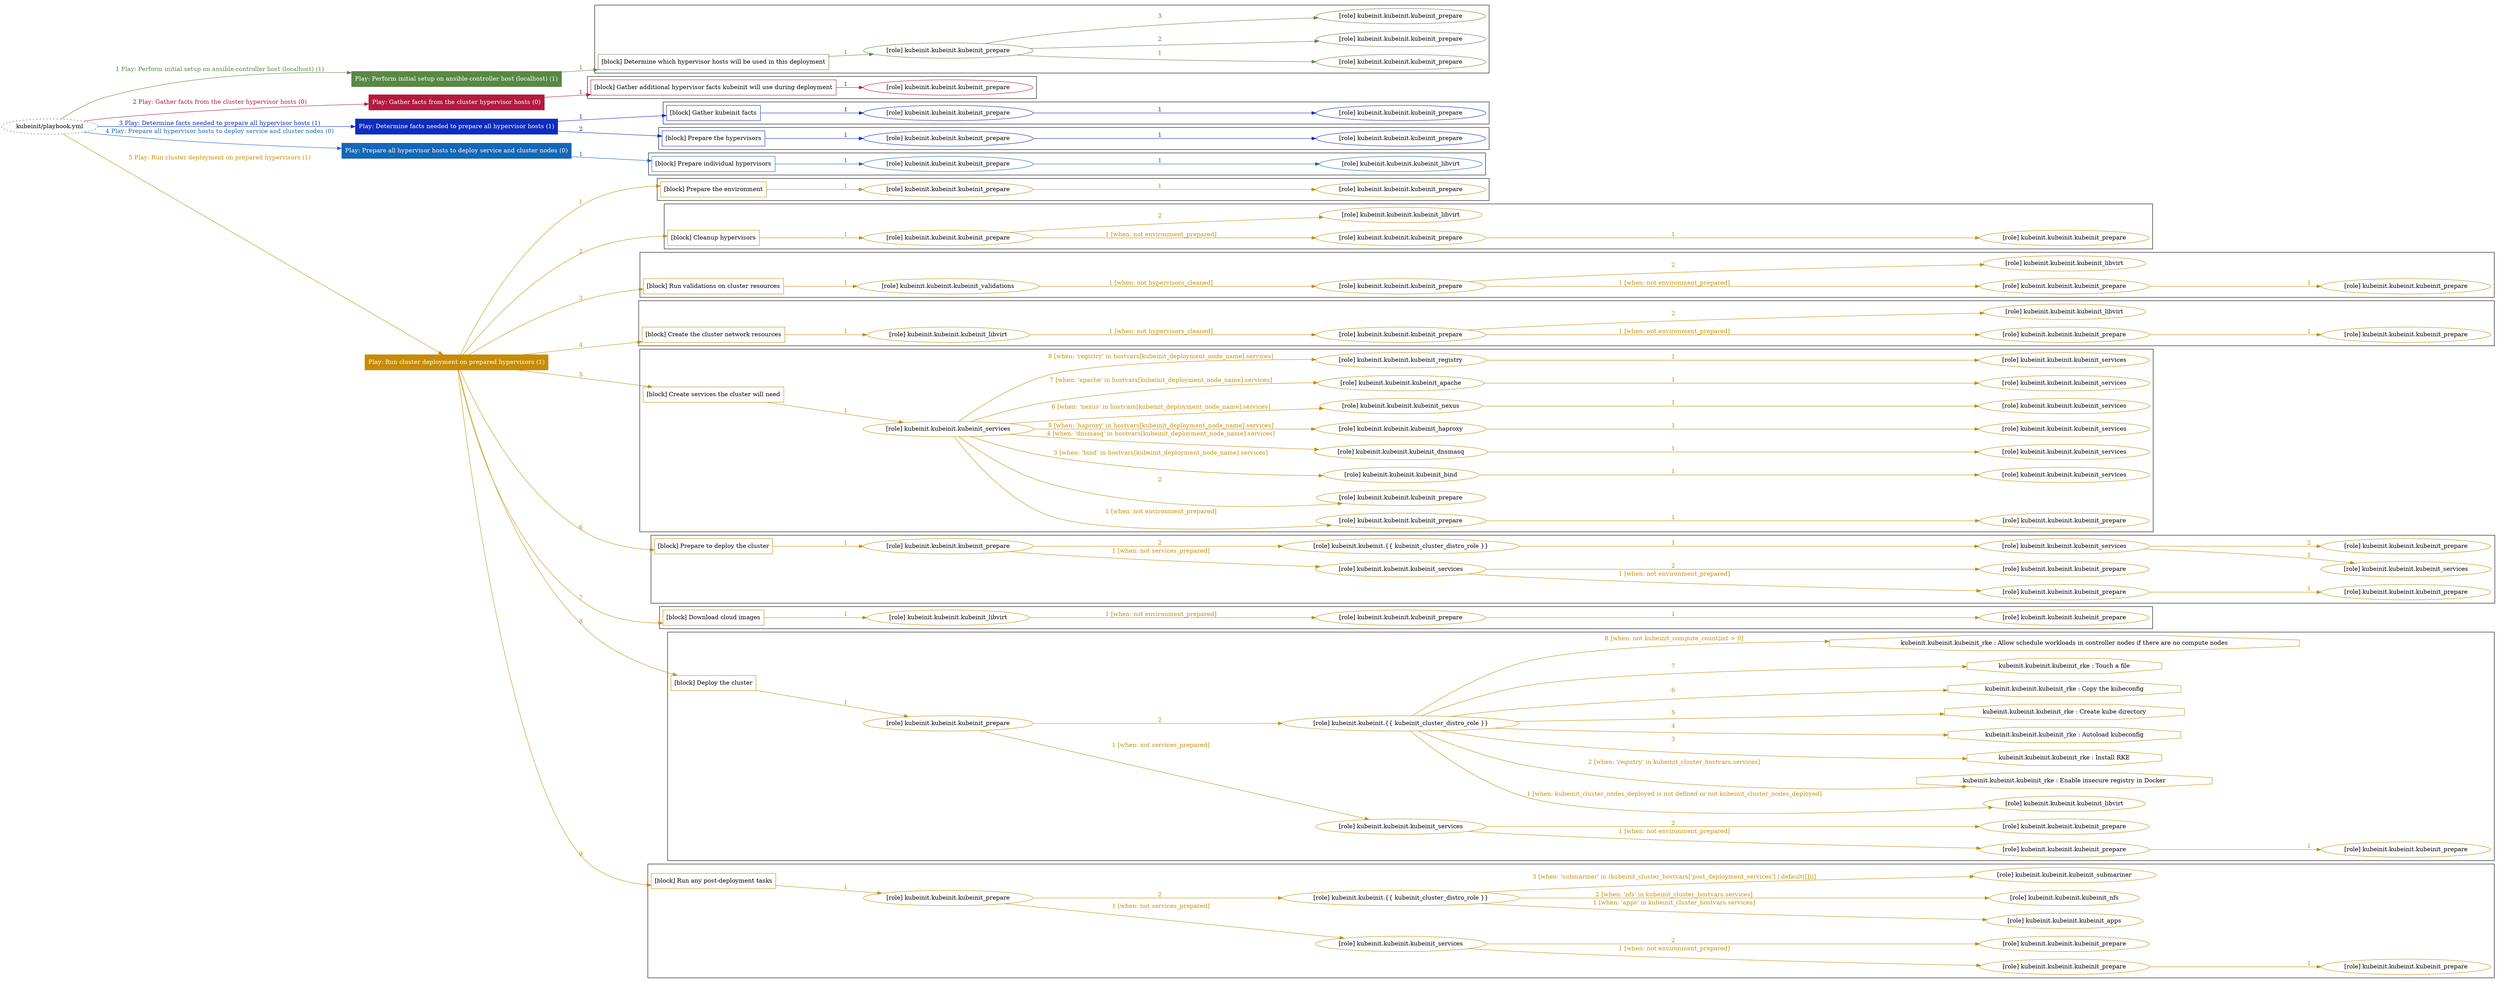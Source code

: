digraph {
	graph [concentrate=true ordering=in rankdir=LR ratio=fill]
	edge [esep=5 sep=10]
	"kubeinit/playbook.yml" [URL="/home/runner/work/kubeinit/kubeinit/kubeinit/playbook.yml" id=playbook_c1dfb315 style=dotted]
	"kubeinit/playbook.yml" -> play_6f2949d3 [label="1 Play: Perform initial setup on ansible-controller host (localhost) (1)" color="#598844" fontcolor="#598844" id=edge_playbook_c1dfb315_play_6f2949d3 labeltooltip="1 Play: Perform initial setup on ansible-controller host (localhost) (1)" tooltip="1 Play: Perform initial setup on ansible-controller host (localhost) (1)"]
	subgraph "Play: Perform initial setup on ansible-controller host (localhost) (1)" {
		play_6f2949d3 [label="Play: Perform initial setup on ansible-controller host (localhost) (1)" URL="/home/runner/work/kubeinit/kubeinit/kubeinit/playbook.yml" color="#598844" fontcolor="#ffffff" id=play_6f2949d3 shape=box style=filled tooltip=localhost]
		play_6f2949d3 -> block_9af9ef49 [label=1 color="#598844" fontcolor="#598844" id=edge_1_play_6f2949d3_block_9af9ef49 labeltooltip=1 tooltip=1]
		subgraph cluster_block_9af9ef49 {
			block_9af9ef49 [label="[block] Determine which hypervisor hosts will be used in this deployment" URL="/home/runner/work/kubeinit/kubeinit/kubeinit/playbook.yml" color="#598844" id=block_9af9ef49 labeltooltip="Determine which hypervisor hosts will be used in this deployment" shape=box tooltip="Determine which hypervisor hosts will be used in this deployment"]
			block_9af9ef49 -> role_0e5838ef [label="1 " color="#598844" fontcolor="#598844" id=edge_1_block_9af9ef49_role_0e5838ef labeltooltip="1 " tooltip="1 "]
			subgraph "kubeinit.kubeinit.kubeinit_prepare" {
				role_0e5838ef [label="[role] kubeinit.kubeinit.kubeinit_prepare" URL="/home/runner/work/kubeinit/kubeinit/kubeinit/playbook.yml" color="#598844" id=role_0e5838ef tooltip="kubeinit.kubeinit.kubeinit_prepare"]
				role_0e5838ef -> role_3325e25f [label="1 " color="#598844" fontcolor="#598844" id=edge_1_role_0e5838ef_role_3325e25f labeltooltip="1 " tooltip="1 "]
				subgraph "kubeinit.kubeinit.kubeinit_prepare" {
					role_3325e25f [label="[role] kubeinit.kubeinit.kubeinit_prepare" URL="/home/runner/.ansible/collections/ansible_collections/kubeinit/kubeinit/roles/kubeinit_prepare/tasks/build_hypervisors_group.yml" color="#598844" id=role_3325e25f tooltip="kubeinit.kubeinit.kubeinit_prepare"]
				}
				role_0e5838ef -> role_f13b5aa6 [label="2 " color="#598844" fontcolor="#598844" id=edge_2_role_0e5838ef_role_f13b5aa6 labeltooltip="2 " tooltip="2 "]
				subgraph "kubeinit.kubeinit.kubeinit_prepare" {
					role_f13b5aa6 [label="[role] kubeinit.kubeinit.kubeinit_prepare" URL="/home/runner/.ansible/collections/ansible_collections/kubeinit/kubeinit/roles/kubeinit_prepare/tasks/build_hypervisors_group.yml" color="#598844" id=role_f13b5aa6 tooltip="kubeinit.kubeinit.kubeinit_prepare"]
				}
				role_0e5838ef -> role_0d169328 [label="3 " color="#598844" fontcolor="#598844" id=edge_3_role_0e5838ef_role_0d169328 labeltooltip="3 " tooltip="3 "]
				subgraph "kubeinit.kubeinit.kubeinit_prepare" {
					role_0d169328 [label="[role] kubeinit.kubeinit.kubeinit_prepare" URL="/home/runner/.ansible/collections/ansible_collections/kubeinit/kubeinit/roles/kubeinit_prepare/tasks/build_hypervisors_group.yml" color="#598844" id=role_0d169328 tooltip="kubeinit.kubeinit.kubeinit_prepare"]
				}
			}
		}
	}
	"kubeinit/playbook.yml" -> play_5285c23a [label="2 Play: Gather facts from the cluster hypervisor hosts (0)" color="#b11b3d" fontcolor="#b11b3d" id=edge_playbook_c1dfb315_play_5285c23a labeltooltip="2 Play: Gather facts from the cluster hypervisor hosts (0)" tooltip="2 Play: Gather facts from the cluster hypervisor hosts (0)"]
	subgraph "Play: Gather facts from the cluster hypervisor hosts (0)" {
		play_5285c23a [label="Play: Gather facts from the cluster hypervisor hosts (0)" URL="/home/runner/work/kubeinit/kubeinit/kubeinit/playbook.yml" color="#b11b3d" fontcolor="#ffffff" id=play_5285c23a shape=box style=filled tooltip="Play: Gather facts from the cluster hypervisor hosts (0)"]
		play_5285c23a -> block_66b5729c [label=1 color="#b11b3d" fontcolor="#b11b3d" id=edge_1_play_5285c23a_block_66b5729c labeltooltip=1 tooltip=1]
		subgraph cluster_block_66b5729c {
			block_66b5729c [label="[block] Gather additional hypervisor facts kubeinit will use during deployment" URL="/home/runner/work/kubeinit/kubeinit/kubeinit/playbook.yml" color="#b11b3d" id=block_66b5729c labeltooltip="Gather additional hypervisor facts kubeinit will use during deployment" shape=box tooltip="Gather additional hypervisor facts kubeinit will use during deployment"]
			block_66b5729c -> role_ec91486d [label="1 " color="#b11b3d" fontcolor="#b11b3d" id=edge_1_block_66b5729c_role_ec91486d labeltooltip="1 " tooltip="1 "]
			subgraph "kubeinit.kubeinit.kubeinit_prepare" {
				role_ec91486d [label="[role] kubeinit.kubeinit.kubeinit_prepare" URL="/home/runner/work/kubeinit/kubeinit/kubeinit/playbook.yml" color="#b11b3d" id=role_ec91486d tooltip="kubeinit.kubeinit.kubeinit_prepare"]
			}
		}
	}
	"kubeinit/playbook.yml" -> play_0a4973ff [label="3 Play: Determine facts needed to prepare all hypervisor hosts (1)" color="#0e2cbe" fontcolor="#0e2cbe" id=edge_playbook_c1dfb315_play_0a4973ff labeltooltip="3 Play: Determine facts needed to prepare all hypervisor hosts (1)" tooltip="3 Play: Determine facts needed to prepare all hypervisor hosts (1)"]
	subgraph "Play: Determine facts needed to prepare all hypervisor hosts (1)" {
		play_0a4973ff [label="Play: Determine facts needed to prepare all hypervisor hosts (1)" URL="/home/runner/work/kubeinit/kubeinit/kubeinit/playbook.yml" color="#0e2cbe" fontcolor="#ffffff" id=play_0a4973ff shape=box style=filled tooltip=localhost]
		play_0a4973ff -> block_502c2dfc [label=1 color="#0e2cbe" fontcolor="#0e2cbe" id=edge_1_play_0a4973ff_block_502c2dfc labeltooltip=1 tooltip=1]
		subgraph cluster_block_502c2dfc {
			block_502c2dfc [label="[block] Gather kubeinit facts" URL="/home/runner/work/kubeinit/kubeinit/kubeinit/playbook.yml" color="#0e2cbe" id=block_502c2dfc labeltooltip="Gather kubeinit facts" shape=box tooltip="Gather kubeinit facts"]
			block_502c2dfc -> role_cc094b27 [label="1 " color="#0e2cbe" fontcolor="#0e2cbe" id=edge_1_block_502c2dfc_role_cc094b27 labeltooltip="1 " tooltip="1 "]
			subgraph "kubeinit.kubeinit.kubeinit_prepare" {
				role_cc094b27 [label="[role] kubeinit.kubeinit.kubeinit_prepare" URL="/home/runner/work/kubeinit/kubeinit/kubeinit/playbook.yml" color="#0e2cbe" id=role_cc094b27 tooltip="kubeinit.kubeinit.kubeinit_prepare"]
				role_cc094b27 -> role_0b28e6c0 [label="1 " color="#0e2cbe" fontcolor="#0e2cbe" id=edge_1_role_cc094b27_role_0b28e6c0 labeltooltip="1 " tooltip="1 "]
				subgraph "kubeinit.kubeinit.kubeinit_prepare" {
					role_0b28e6c0 [label="[role] kubeinit.kubeinit.kubeinit_prepare" URL="/home/runner/.ansible/collections/ansible_collections/kubeinit/kubeinit/roles/kubeinit_prepare/tasks/gather_kubeinit_facts.yml" color="#0e2cbe" id=role_0b28e6c0 tooltip="kubeinit.kubeinit.kubeinit_prepare"]
				}
			}
		}
		play_0a4973ff -> block_a674ab81 [label=2 color="#0e2cbe" fontcolor="#0e2cbe" id=edge_2_play_0a4973ff_block_a674ab81 labeltooltip=2 tooltip=2]
		subgraph cluster_block_a674ab81 {
			block_a674ab81 [label="[block] Prepare the hypervisors" URL="/home/runner/work/kubeinit/kubeinit/kubeinit/playbook.yml" color="#0e2cbe" id=block_a674ab81 labeltooltip="Prepare the hypervisors" shape=box tooltip="Prepare the hypervisors"]
			block_a674ab81 -> role_9037972c [label="1 " color="#0e2cbe" fontcolor="#0e2cbe" id=edge_1_block_a674ab81_role_9037972c labeltooltip="1 " tooltip="1 "]
			subgraph "kubeinit.kubeinit.kubeinit_prepare" {
				role_9037972c [label="[role] kubeinit.kubeinit.kubeinit_prepare" URL="/home/runner/work/kubeinit/kubeinit/kubeinit/playbook.yml" color="#0e2cbe" id=role_9037972c tooltip="kubeinit.kubeinit.kubeinit_prepare"]
				role_9037972c -> role_1cf2edf1 [label="1 " color="#0e2cbe" fontcolor="#0e2cbe" id=edge_1_role_9037972c_role_1cf2edf1 labeltooltip="1 " tooltip="1 "]
				subgraph "kubeinit.kubeinit.kubeinit_prepare" {
					role_1cf2edf1 [label="[role] kubeinit.kubeinit.kubeinit_prepare" URL="/home/runner/.ansible/collections/ansible_collections/kubeinit/kubeinit/roles/kubeinit_prepare/tasks/gather_kubeinit_facts.yml" color="#0e2cbe" id=role_1cf2edf1 tooltip="kubeinit.kubeinit.kubeinit_prepare"]
				}
			}
		}
	}
	"kubeinit/playbook.yml" -> play_2cd5e001 [label="4 Play: Prepare all hypervisor hosts to deploy service and cluster nodes (0)" color="#1567b7" fontcolor="#1567b7" id=edge_playbook_c1dfb315_play_2cd5e001 labeltooltip="4 Play: Prepare all hypervisor hosts to deploy service and cluster nodes (0)" tooltip="4 Play: Prepare all hypervisor hosts to deploy service and cluster nodes (0)"]
	subgraph "Play: Prepare all hypervisor hosts to deploy service and cluster nodes (0)" {
		play_2cd5e001 [label="Play: Prepare all hypervisor hosts to deploy service and cluster nodes (0)" URL="/home/runner/work/kubeinit/kubeinit/kubeinit/playbook.yml" color="#1567b7" fontcolor="#ffffff" id=play_2cd5e001 shape=box style=filled tooltip="Play: Prepare all hypervisor hosts to deploy service and cluster nodes (0)"]
		play_2cd5e001 -> block_9ec54e74 [label=1 color="#1567b7" fontcolor="#1567b7" id=edge_1_play_2cd5e001_block_9ec54e74 labeltooltip=1 tooltip=1]
		subgraph cluster_block_9ec54e74 {
			block_9ec54e74 [label="[block] Prepare individual hypervisors" URL="/home/runner/work/kubeinit/kubeinit/kubeinit/playbook.yml" color="#1567b7" id=block_9ec54e74 labeltooltip="Prepare individual hypervisors" shape=box tooltip="Prepare individual hypervisors"]
			block_9ec54e74 -> role_3995b1b3 [label="1 " color="#1567b7" fontcolor="#1567b7" id=edge_1_block_9ec54e74_role_3995b1b3 labeltooltip="1 " tooltip="1 "]
			subgraph "kubeinit.kubeinit.kubeinit_prepare" {
				role_3995b1b3 [label="[role] kubeinit.kubeinit.kubeinit_prepare" URL="/home/runner/work/kubeinit/kubeinit/kubeinit/playbook.yml" color="#1567b7" id=role_3995b1b3 tooltip="kubeinit.kubeinit.kubeinit_prepare"]
				role_3995b1b3 -> role_7c883ad7 [label="1 " color="#1567b7" fontcolor="#1567b7" id=edge_1_role_3995b1b3_role_7c883ad7 labeltooltip="1 " tooltip="1 "]
				subgraph "kubeinit.kubeinit.kubeinit_libvirt" {
					role_7c883ad7 [label="[role] kubeinit.kubeinit.kubeinit_libvirt" URL="/home/runner/.ansible/collections/ansible_collections/kubeinit/kubeinit/roles/kubeinit_prepare/tasks/prepare_hypervisor.yml" color="#1567b7" id=role_7c883ad7 tooltip="kubeinit.kubeinit.kubeinit_libvirt"]
				}
			}
		}
	}
	"kubeinit/playbook.yml" -> play_9e00412b [label="5 Play: Run cluster deployment on prepared hypervisors (1)" color="#c68c06" fontcolor="#c68c06" id=edge_playbook_c1dfb315_play_9e00412b labeltooltip="5 Play: Run cluster deployment on prepared hypervisors (1)" tooltip="5 Play: Run cluster deployment on prepared hypervisors (1)"]
	subgraph "Play: Run cluster deployment on prepared hypervisors (1)" {
		play_9e00412b [label="Play: Run cluster deployment on prepared hypervisors (1)" URL="/home/runner/work/kubeinit/kubeinit/kubeinit/playbook.yml" color="#c68c06" fontcolor="#ffffff" id=play_9e00412b shape=box style=filled tooltip=localhost]
		play_9e00412b -> block_09e1c9cf [label=1 color="#c68c06" fontcolor="#c68c06" id=edge_1_play_9e00412b_block_09e1c9cf labeltooltip=1 tooltip=1]
		subgraph cluster_block_09e1c9cf {
			block_09e1c9cf [label="[block] Prepare the environment" URL="/home/runner/work/kubeinit/kubeinit/kubeinit/playbook.yml" color="#c68c06" id=block_09e1c9cf labeltooltip="Prepare the environment" shape=box tooltip="Prepare the environment"]
			block_09e1c9cf -> role_982e829b [label="1 " color="#c68c06" fontcolor="#c68c06" id=edge_1_block_09e1c9cf_role_982e829b labeltooltip="1 " tooltip="1 "]
			subgraph "kubeinit.kubeinit.kubeinit_prepare" {
				role_982e829b [label="[role] kubeinit.kubeinit.kubeinit_prepare" URL="/home/runner/work/kubeinit/kubeinit/kubeinit/playbook.yml" color="#c68c06" id=role_982e829b tooltip="kubeinit.kubeinit.kubeinit_prepare"]
				role_982e829b -> role_a0344fb0 [label="1 " color="#c68c06" fontcolor="#c68c06" id=edge_1_role_982e829b_role_a0344fb0 labeltooltip="1 " tooltip="1 "]
				subgraph "kubeinit.kubeinit.kubeinit_prepare" {
					role_a0344fb0 [label="[role] kubeinit.kubeinit.kubeinit_prepare" URL="/home/runner/.ansible/collections/ansible_collections/kubeinit/kubeinit/roles/kubeinit_prepare/tasks/gather_kubeinit_facts.yml" color="#c68c06" id=role_a0344fb0 tooltip="kubeinit.kubeinit.kubeinit_prepare"]
				}
			}
		}
		play_9e00412b -> block_309d1c71 [label=2 color="#c68c06" fontcolor="#c68c06" id=edge_2_play_9e00412b_block_309d1c71 labeltooltip=2 tooltip=2]
		subgraph cluster_block_309d1c71 {
			block_309d1c71 [label="[block] Cleanup hypervisors" URL="/home/runner/work/kubeinit/kubeinit/kubeinit/playbook.yml" color="#c68c06" id=block_309d1c71 labeltooltip="Cleanup hypervisors" shape=box tooltip="Cleanup hypervisors"]
			block_309d1c71 -> role_a77b8d39 [label="1 " color="#c68c06" fontcolor="#c68c06" id=edge_1_block_309d1c71_role_a77b8d39 labeltooltip="1 " tooltip="1 "]
			subgraph "kubeinit.kubeinit.kubeinit_prepare" {
				role_a77b8d39 [label="[role] kubeinit.kubeinit.kubeinit_prepare" URL="/home/runner/work/kubeinit/kubeinit/kubeinit/playbook.yml" color="#c68c06" id=role_a77b8d39 tooltip="kubeinit.kubeinit.kubeinit_prepare"]
				role_a77b8d39 -> role_eb6872ef [label="1 [when: not environment_prepared]" color="#c68c06" fontcolor="#c68c06" id=edge_1_role_a77b8d39_role_eb6872ef labeltooltip="1 [when: not environment_prepared]" tooltip="1 [when: not environment_prepared]"]
				subgraph "kubeinit.kubeinit.kubeinit_prepare" {
					role_eb6872ef [label="[role] kubeinit.kubeinit.kubeinit_prepare" URL="/home/runner/.ansible/collections/ansible_collections/kubeinit/kubeinit/roles/kubeinit_prepare/tasks/cleanup_hypervisors.yml" color="#c68c06" id=role_eb6872ef tooltip="kubeinit.kubeinit.kubeinit_prepare"]
					role_eb6872ef -> role_d27e29e4 [label="1 " color="#c68c06" fontcolor="#c68c06" id=edge_1_role_eb6872ef_role_d27e29e4 labeltooltip="1 " tooltip="1 "]
					subgraph "kubeinit.kubeinit.kubeinit_prepare" {
						role_d27e29e4 [label="[role] kubeinit.kubeinit.kubeinit_prepare" URL="/home/runner/.ansible/collections/ansible_collections/kubeinit/kubeinit/roles/kubeinit_prepare/tasks/gather_kubeinit_facts.yml" color="#c68c06" id=role_d27e29e4 tooltip="kubeinit.kubeinit.kubeinit_prepare"]
					}
				}
				role_a77b8d39 -> role_eaa403d6 [label="2 " color="#c68c06" fontcolor="#c68c06" id=edge_2_role_a77b8d39_role_eaa403d6 labeltooltip="2 " tooltip="2 "]
				subgraph "kubeinit.kubeinit.kubeinit_libvirt" {
					role_eaa403d6 [label="[role] kubeinit.kubeinit.kubeinit_libvirt" URL="/home/runner/.ansible/collections/ansible_collections/kubeinit/kubeinit/roles/kubeinit_prepare/tasks/cleanup_hypervisors.yml" color="#c68c06" id=role_eaa403d6 tooltip="kubeinit.kubeinit.kubeinit_libvirt"]
				}
			}
		}
		play_9e00412b -> block_48ee84ce [label=3 color="#c68c06" fontcolor="#c68c06" id=edge_3_play_9e00412b_block_48ee84ce labeltooltip=3 tooltip=3]
		subgraph cluster_block_48ee84ce {
			block_48ee84ce [label="[block] Run validations on cluster resources" URL="/home/runner/work/kubeinit/kubeinit/kubeinit/playbook.yml" color="#c68c06" id=block_48ee84ce labeltooltip="Run validations on cluster resources" shape=box tooltip="Run validations on cluster resources"]
			block_48ee84ce -> role_0aba6800 [label="1 " color="#c68c06" fontcolor="#c68c06" id=edge_1_block_48ee84ce_role_0aba6800 labeltooltip="1 " tooltip="1 "]
			subgraph "kubeinit.kubeinit.kubeinit_validations" {
				role_0aba6800 [label="[role] kubeinit.kubeinit.kubeinit_validations" URL="/home/runner/work/kubeinit/kubeinit/kubeinit/playbook.yml" color="#c68c06" id=role_0aba6800 tooltip="kubeinit.kubeinit.kubeinit_validations"]
				role_0aba6800 -> role_17ea8c5c [label="1 [when: not hypervisors_cleaned]" color="#c68c06" fontcolor="#c68c06" id=edge_1_role_0aba6800_role_17ea8c5c labeltooltip="1 [when: not hypervisors_cleaned]" tooltip="1 [when: not hypervisors_cleaned]"]
				subgraph "kubeinit.kubeinit.kubeinit_prepare" {
					role_17ea8c5c [label="[role] kubeinit.kubeinit.kubeinit_prepare" URL="/home/runner/.ansible/collections/ansible_collections/kubeinit/kubeinit/roles/kubeinit_validations/tasks/main.yml" color="#c68c06" id=role_17ea8c5c tooltip="kubeinit.kubeinit.kubeinit_prepare"]
					role_17ea8c5c -> role_f174625f [label="1 [when: not environment_prepared]" color="#c68c06" fontcolor="#c68c06" id=edge_1_role_17ea8c5c_role_f174625f labeltooltip="1 [when: not environment_prepared]" tooltip="1 [when: not environment_prepared]"]
					subgraph "kubeinit.kubeinit.kubeinit_prepare" {
						role_f174625f [label="[role] kubeinit.kubeinit.kubeinit_prepare" URL="/home/runner/.ansible/collections/ansible_collections/kubeinit/kubeinit/roles/kubeinit_prepare/tasks/cleanup_hypervisors.yml" color="#c68c06" id=role_f174625f tooltip="kubeinit.kubeinit.kubeinit_prepare"]
						role_f174625f -> role_1e0a2658 [label="1 " color="#c68c06" fontcolor="#c68c06" id=edge_1_role_f174625f_role_1e0a2658 labeltooltip="1 " tooltip="1 "]
						subgraph "kubeinit.kubeinit.kubeinit_prepare" {
							role_1e0a2658 [label="[role] kubeinit.kubeinit.kubeinit_prepare" URL="/home/runner/.ansible/collections/ansible_collections/kubeinit/kubeinit/roles/kubeinit_prepare/tasks/gather_kubeinit_facts.yml" color="#c68c06" id=role_1e0a2658 tooltip="kubeinit.kubeinit.kubeinit_prepare"]
						}
					}
					role_17ea8c5c -> role_3096eaa4 [label="2 " color="#c68c06" fontcolor="#c68c06" id=edge_2_role_17ea8c5c_role_3096eaa4 labeltooltip="2 " tooltip="2 "]
					subgraph "kubeinit.kubeinit.kubeinit_libvirt" {
						role_3096eaa4 [label="[role] kubeinit.kubeinit.kubeinit_libvirt" URL="/home/runner/.ansible/collections/ansible_collections/kubeinit/kubeinit/roles/kubeinit_prepare/tasks/cleanup_hypervisors.yml" color="#c68c06" id=role_3096eaa4 tooltip="kubeinit.kubeinit.kubeinit_libvirt"]
					}
				}
			}
		}
		play_9e00412b -> block_34c85dbe [label=4 color="#c68c06" fontcolor="#c68c06" id=edge_4_play_9e00412b_block_34c85dbe labeltooltip=4 tooltip=4]
		subgraph cluster_block_34c85dbe {
			block_34c85dbe [label="[block] Create the cluster network resources" URL="/home/runner/work/kubeinit/kubeinit/kubeinit/playbook.yml" color="#c68c06" id=block_34c85dbe labeltooltip="Create the cluster network resources" shape=box tooltip="Create the cluster network resources"]
			block_34c85dbe -> role_ef7f4c74 [label="1 " color="#c68c06" fontcolor="#c68c06" id=edge_1_block_34c85dbe_role_ef7f4c74 labeltooltip="1 " tooltip="1 "]
			subgraph "kubeinit.kubeinit.kubeinit_libvirt" {
				role_ef7f4c74 [label="[role] kubeinit.kubeinit.kubeinit_libvirt" URL="/home/runner/work/kubeinit/kubeinit/kubeinit/playbook.yml" color="#c68c06" id=role_ef7f4c74 tooltip="kubeinit.kubeinit.kubeinit_libvirt"]
				role_ef7f4c74 -> role_f668a6b1 [label="1 [when: not hypervisors_cleaned]" color="#c68c06" fontcolor="#c68c06" id=edge_1_role_ef7f4c74_role_f668a6b1 labeltooltip="1 [when: not hypervisors_cleaned]" tooltip="1 [when: not hypervisors_cleaned]"]
				subgraph "kubeinit.kubeinit.kubeinit_prepare" {
					role_f668a6b1 [label="[role] kubeinit.kubeinit.kubeinit_prepare" URL="/home/runner/.ansible/collections/ansible_collections/kubeinit/kubeinit/roles/kubeinit_libvirt/tasks/create_network.yml" color="#c68c06" id=role_f668a6b1 tooltip="kubeinit.kubeinit.kubeinit_prepare"]
					role_f668a6b1 -> role_38a5ea52 [label="1 [when: not environment_prepared]" color="#c68c06" fontcolor="#c68c06" id=edge_1_role_f668a6b1_role_38a5ea52 labeltooltip="1 [when: not environment_prepared]" tooltip="1 [when: not environment_prepared]"]
					subgraph "kubeinit.kubeinit.kubeinit_prepare" {
						role_38a5ea52 [label="[role] kubeinit.kubeinit.kubeinit_prepare" URL="/home/runner/.ansible/collections/ansible_collections/kubeinit/kubeinit/roles/kubeinit_prepare/tasks/cleanup_hypervisors.yml" color="#c68c06" id=role_38a5ea52 tooltip="kubeinit.kubeinit.kubeinit_prepare"]
						role_38a5ea52 -> role_3500cdee [label="1 " color="#c68c06" fontcolor="#c68c06" id=edge_1_role_38a5ea52_role_3500cdee labeltooltip="1 " tooltip="1 "]
						subgraph "kubeinit.kubeinit.kubeinit_prepare" {
							role_3500cdee [label="[role] kubeinit.kubeinit.kubeinit_prepare" URL="/home/runner/.ansible/collections/ansible_collections/kubeinit/kubeinit/roles/kubeinit_prepare/tasks/gather_kubeinit_facts.yml" color="#c68c06" id=role_3500cdee tooltip="kubeinit.kubeinit.kubeinit_prepare"]
						}
					}
					role_f668a6b1 -> role_6d298cb7 [label="2 " color="#c68c06" fontcolor="#c68c06" id=edge_2_role_f668a6b1_role_6d298cb7 labeltooltip="2 " tooltip="2 "]
					subgraph "kubeinit.kubeinit.kubeinit_libvirt" {
						role_6d298cb7 [label="[role] kubeinit.kubeinit.kubeinit_libvirt" URL="/home/runner/.ansible/collections/ansible_collections/kubeinit/kubeinit/roles/kubeinit_prepare/tasks/cleanup_hypervisors.yml" color="#c68c06" id=role_6d298cb7 tooltip="kubeinit.kubeinit.kubeinit_libvirt"]
					}
				}
			}
		}
		play_9e00412b -> block_efcce9d9 [label=5 color="#c68c06" fontcolor="#c68c06" id=edge_5_play_9e00412b_block_efcce9d9 labeltooltip=5 tooltip=5]
		subgraph cluster_block_efcce9d9 {
			block_efcce9d9 [label="[block] Create services the cluster will need" URL="/home/runner/work/kubeinit/kubeinit/kubeinit/playbook.yml" color="#c68c06" id=block_efcce9d9 labeltooltip="Create services the cluster will need" shape=box tooltip="Create services the cluster will need"]
			block_efcce9d9 -> role_ecaf04f6 [label="1 " color="#c68c06" fontcolor="#c68c06" id=edge_1_block_efcce9d9_role_ecaf04f6 labeltooltip="1 " tooltip="1 "]
			subgraph "kubeinit.kubeinit.kubeinit_services" {
				role_ecaf04f6 [label="[role] kubeinit.kubeinit.kubeinit_services" URL="/home/runner/work/kubeinit/kubeinit/kubeinit/playbook.yml" color="#c68c06" id=role_ecaf04f6 tooltip="kubeinit.kubeinit.kubeinit_services"]
				role_ecaf04f6 -> role_a660db35 [label="1 [when: not environment_prepared]" color="#c68c06" fontcolor="#c68c06" id=edge_1_role_ecaf04f6_role_a660db35 labeltooltip="1 [when: not environment_prepared]" tooltip="1 [when: not environment_prepared]"]
				subgraph "kubeinit.kubeinit.kubeinit_prepare" {
					role_a660db35 [label="[role] kubeinit.kubeinit.kubeinit_prepare" URL="/home/runner/.ansible/collections/ansible_collections/kubeinit/kubeinit/roles/kubeinit_services/tasks/main.yml" color="#c68c06" id=role_a660db35 tooltip="kubeinit.kubeinit.kubeinit_prepare"]
					role_a660db35 -> role_5e681253 [label="1 " color="#c68c06" fontcolor="#c68c06" id=edge_1_role_a660db35_role_5e681253 labeltooltip="1 " tooltip="1 "]
					subgraph "kubeinit.kubeinit.kubeinit_prepare" {
						role_5e681253 [label="[role] kubeinit.kubeinit.kubeinit_prepare" URL="/home/runner/.ansible/collections/ansible_collections/kubeinit/kubeinit/roles/kubeinit_prepare/tasks/gather_kubeinit_facts.yml" color="#c68c06" id=role_5e681253 tooltip="kubeinit.kubeinit.kubeinit_prepare"]
					}
				}
				role_ecaf04f6 -> role_153ba050 [label="2 " color="#c68c06" fontcolor="#c68c06" id=edge_2_role_ecaf04f6_role_153ba050 labeltooltip="2 " tooltip="2 "]
				subgraph "kubeinit.kubeinit.kubeinit_prepare" {
					role_153ba050 [label="[role] kubeinit.kubeinit.kubeinit_prepare" URL="/home/runner/.ansible/collections/ansible_collections/kubeinit/kubeinit/roles/kubeinit_services/tasks/00_create_service_pod.yml" color="#c68c06" id=role_153ba050 tooltip="kubeinit.kubeinit.kubeinit_prepare"]
				}
				role_ecaf04f6 -> role_0ffaacb6 [label="3 [when: 'bind' in hostvars[kubeinit_deployment_node_name].services]" color="#c68c06" fontcolor="#c68c06" id=edge_3_role_ecaf04f6_role_0ffaacb6 labeltooltip="3 [when: 'bind' in hostvars[kubeinit_deployment_node_name].services]" tooltip="3 [when: 'bind' in hostvars[kubeinit_deployment_node_name].services]"]
				subgraph "kubeinit.kubeinit.kubeinit_bind" {
					role_0ffaacb6 [label="[role] kubeinit.kubeinit.kubeinit_bind" URL="/home/runner/.ansible/collections/ansible_collections/kubeinit/kubeinit/roles/kubeinit_services/tasks/start_services_containers.yml" color="#c68c06" id=role_0ffaacb6 tooltip="kubeinit.kubeinit.kubeinit_bind"]
					role_0ffaacb6 -> role_8e489b39 [label="1 " color="#c68c06" fontcolor="#c68c06" id=edge_1_role_0ffaacb6_role_8e489b39 labeltooltip="1 " tooltip="1 "]
					subgraph "kubeinit.kubeinit.kubeinit_services" {
						role_8e489b39 [label="[role] kubeinit.kubeinit.kubeinit_services" URL="/home/runner/.ansible/collections/ansible_collections/kubeinit/kubeinit/roles/kubeinit_bind/tasks/main.yml" color="#c68c06" id=role_8e489b39 tooltip="kubeinit.kubeinit.kubeinit_services"]
					}
				}
				role_ecaf04f6 -> role_e025c260 [label="4 [when: 'dnsmasq' in hostvars[kubeinit_deployment_node_name].services]" color="#c68c06" fontcolor="#c68c06" id=edge_4_role_ecaf04f6_role_e025c260 labeltooltip="4 [when: 'dnsmasq' in hostvars[kubeinit_deployment_node_name].services]" tooltip="4 [when: 'dnsmasq' in hostvars[kubeinit_deployment_node_name].services]"]
				subgraph "kubeinit.kubeinit.kubeinit_dnsmasq" {
					role_e025c260 [label="[role] kubeinit.kubeinit.kubeinit_dnsmasq" URL="/home/runner/.ansible/collections/ansible_collections/kubeinit/kubeinit/roles/kubeinit_services/tasks/start_services_containers.yml" color="#c68c06" id=role_e025c260 tooltip="kubeinit.kubeinit.kubeinit_dnsmasq"]
					role_e025c260 -> role_a36e8e53 [label="1 " color="#c68c06" fontcolor="#c68c06" id=edge_1_role_e025c260_role_a36e8e53 labeltooltip="1 " tooltip="1 "]
					subgraph "kubeinit.kubeinit.kubeinit_services" {
						role_a36e8e53 [label="[role] kubeinit.kubeinit.kubeinit_services" URL="/home/runner/.ansible/collections/ansible_collections/kubeinit/kubeinit/roles/kubeinit_dnsmasq/tasks/main.yml" color="#c68c06" id=role_a36e8e53 tooltip="kubeinit.kubeinit.kubeinit_services"]
					}
				}
				role_ecaf04f6 -> role_87d196c1 [label="5 [when: 'haproxy' in hostvars[kubeinit_deployment_node_name].services]" color="#c68c06" fontcolor="#c68c06" id=edge_5_role_ecaf04f6_role_87d196c1 labeltooltip="5 [when: 'haproxy' in hostvars[kubeinit_deployment_node_name].services]" tooltip="5 [when: 'haproxy' in hostvars[kubeinit_deployment_node_name].services]"]
				subgraph "kubeinit.kubeinit.kubeinit_haproxy" {
					role_87d196c1 [label="[role] kubeinit.kubeinit.kubeinit_haproxy" URL="/home/runner/.ansible/collections/ansible_collections/kubeinit/kubeinit/roles/kubeinit_services/tasks/start_services_containers.yml" color="#c68c06" id=role_87d196c1 tooltip="kubeinit.kubeinit.kubeinit_haproxy"]
					role_87d196c1 -> role_6a0c7a9f [label="1 " color="#c68c06" fontcolor="#c68c06" id=edge_1_role_87d196c1_role_6a0c7a9f labeltooltip="1 " tooltip="1 "]
					subgraph "kubeinit.kubeinit.kubeinit_services" {
						role_6a0c7a9f [label="[role] kubeinit.kubeinit.kubeinit_services" URL="/home/runner/.ansible/collections/ansible_collections/kubeinit/kubeinit/roles/kubeinit_haproxy/tasks/main.yml" color="#c68c06" id=role_6a0c7a9f tooltip="kubeinit.kubeinit.kubeinit_services"]
					}
				}
				role_ecaf04f6 -> role_ad082c82 [label="6 [when: 'nexus' in hostvars[kubeinit_deployment_node_name].services]" color="#c68c06" fontcolor="#c68c06" id=edge_6_role_ecaf04f6_role_ad082c82 labeltooltip="6 [when: 'nexus' in hostvars[kubeinit_deployment_node_name].services]" tooltip="6 [when: 'nexus' in hostvars[kubeinit_deployment_node_name].services]"]
				subgraph "kubeinit.kubeinit.kubeinit_nexus" {
					role_ad082c82 [label="[role] kubeinit.kubeinit.kubeinit_nexus" URL="/home/runner/.ansible/collections/ansible_collections/kubeinit/kubeinit/roles/kubeinit_services/tasks/start_services_containers.yml" color="#c68c06" id=role_ad082c82 tooltip="kubeinit.kubeinit.kubeinit_nexus"]
					role_ad082c82 -> role_be5763e6 [label="1 " color="#c68c06" fontcolor="#c68c06" id=edge_1_role_ad082c82_role_be5763e6 labeltooltip="1 " tooltip="1 "]
					subgraph "kubeinit.kubeinit.kubeinit_services" {
						role_be5763e6 [label="[role] kubeinit.kubeinit.kubeinit_services" URL="/home/runner/.ansible/collections/ansible_collections/kubeinit/kubeinit/roles/kubeinit_nexus/tasks/main.yml" color="#c68c06" id=role_be5763e6 tooltip="kubeinit.kubeinit.kubeinit_services"]
					}
				}
				role_ecaf04f6 -> role_5286c983 [label="7 [when: 'apache' in hostvars[kubeinit_deployment_node_name].services]" color="#c68c06" fontcolor="#c68c06" id=edge_7_role_ecaf04f6_role_5286c983 labeltooltip="7 [when: 'apache' in hostvars[kubeinit_deployment_node_name].services]" tooltip="7 [when: 'apache' in hostvars[kubeinit_deployment_node_name].services]"]
				subgraph "kubeinit.kubeinit.kubeinit_apache" {
					role_5286c983 [label="[role] kubeinit.kubeinit.kubeinit_apache" URL="/home/runner/.ansible/collections/ansible_collections/kubeinit/kubeinit/roles/kubeinit_services/tasks/start_services_containers.yml" color="#c68c06" id=role_5286c983 tooltip="kubeinit.kubeinit.kubeinit_apache"]
					role_5286c983 -> role_2a506bce [label="1 " color="#c68c06" fontcolor="#c68c06" id=edge_1_role_5286c983_role_2a506bce labeltooltip="1 " tooltip="1 "]
					subgraph "kubeinit.kubeinit.kubeinit_services" {
						role_2a506bce [label="[role] kubeinit.kubeinit.kubeinit_services" URL="/home/runner/.ansible/collections/ansible_collections/kubeinit/kubeinit/roles/kubeinit_apache/tasks/main.yml" color="#c68c06" id=role_2a506bce tooltip="kubeinit.kubeinit.kubeinit_services"]
					}
				}
				role_ecaf04f6 -> role_a1f6a5f7 [label="8 [when: 'registry' in hostvars[kubeinit_deployment_node_name].services]" color="#c68c06" fontcolor="#c68c06" id=edge_8_role_ecaf04f6_role_a1f6a5f7 labeltooltip="8 [when: 'registry' in hostvars[kubeinit_deployment_node_name].services]" tooltip="8 [when: 'registry' in hostvars[kubeinit_deployment_node_name].services]"]
				subgraph "kubeinit.kubeinit.kubeinit_registry" {
					role_a1f6a5f7 [label="[role] kubeinit.kubeinit.kubeinit_registry" URL="/home/runner/.ansible/collections/ansible_collections/kubeinit/kubeinit/roles/kubeinit_services/tasks/start_services_containers.yml" color="#c68c06" id=role_a1f6a5f7 tooltip="kubeinit.kubeinit.kubeinit_registry"]
					role_a1f6a5f7 -> role_c2f78d07 [label="1 " color="#c68c06" fontcolor="#c68c06" id=edge_1_role_a1f6a5f7_role_c2f78d07 labeltooltip="1 " tooltip="1 "]
					subgraph "kubeinit.kubeinit.kubeinit_services" {
						role_c2f78d07 [label="[role] kubeinit.kubeinit.kubeinit_services" URL="/home/runner/.ansible/collections/ansible_collections/kubeinit/kubeinit/roles/kubeinit_registry/tasks/main.yml" color="#c68c06" id=role_c2f78d07 tooltip="kubeinit.kubeinit.kubeinit_services"]
					}
				}
			}
		}
		play_9e00412b -> block_e176c45a [label=6 color="#c68c06" fontcolor="#c68c06" id=edge_6_play_9e00412b_block_e176c45a labeltooltip=6 tooltip=6]
		subgraph cluster_block_e176c45a {
			block_e176c45a [label="[block] Prepare to deploy the cluster" URL="/home/runner/work/kubeinit/kubeinit/kubeinit/playbook.yml" color="#c68c06" id=block_e176c45a labeltooltip="Prepare to deploy the cluster" shape=box tooltip="Prepare to deploy the cluster"]
			block_e176c45a -> role_f51d4eee [label="1 " color="#c68c06" fontcolor="#c68c06" id=edge_1_block_e176c45a_role_f51d4eee labeltooltip="1 " tooltip="1 "]
			subgraph "kubeinit.kubeinit.kubeinit_prepare" {
				role_f51d4eee [label="[role] kubeinit.kubeinit.kubeinit_prepare" URL="/home/runner/work/kubeinit/kubeinit/kubeinit/playbook.yml" color="#c68c06" id=role_f51d4eee tooltip="kubeinit.kubeinit.kubeinit_prepare"]
				role_f51d4eee -> role_1b939e38 [label="1 [when: not services_prepared]" color="#c68c06" fontcolor="#c68c06" id=edge_1_role_f51d4eee_role_1b939e38 labeltooltip="1 [when: not services_prepared]" tooltip="1 [when: not services_prepared]"]
				subgraph "kubeinit.kubeinit.kubeinit_services" {
					role_1b939e38 [label="[role] kubeinit.kubeinit.kubeinit_services" URL="/home/runner/.ansible/collections/ansible_collections/kubeinit/kubeinit/roles/kubeinit_prepare/tasks/prepare_cluster.yml" color="#c68c06" id=role_1b939e38 tooltip="kubeinit.kubeinit.kubeinit_services"]
					role_1b939e38 -> role_d052dff9 [label="1 [when: not environment_prepared]" color="#c68c06" fontcolor="#c68c06" id=edge_1_role_1b939e38_role_d052dff9 labeltooltip="1 [when: not environment_prepared]" tooltip="1 [when: not environment_prepared]"]
					subgraph "kubeinit.kubeinit.kubeinit_prepare" {
						role_d052dff9 [label="[role] kubeinit.kubeinit.kubeinit_prepare" URL="/home/runner/.ansible/collections/ansible_collections/kubeinit/kubeinit/roles/kubeinit_services/tasks/prepare_services.yml" color="#c68c06" id=role_d052dff9 tooltip="kubeinit.kubeinit.kubeinit_prepare"]
						role_d052dff9 -> role_0f303e6d [label="1 " color="#c68c06" fontcolor="#c68c06" id=edge_1_role_d052dff9_role_0f303e6d labeltooltip="1 " tooltip="1 "]
						subgraph "kubeinit.kubeinit.kubeinit_prepare" {
							role_0f303e6d [label="[role] kubeinit.kubeinit.kubeinit_prepare" URL="/home/runner/.ansible/collections/ansible_collections/kubeinit/kubeinit/roles/kubeinit_prepare/tasks/gather_kubeinit_facts.yml" color="#c68c06" id=role_0f303e6d tooltip="kubeinit.kubeinit.kubeinit_prepare"]
						}
					}
					role_1b939e38 -> role_d8b66d76 [label="2 " color="#c68c06" fontcolor="#c68c06" id=edge_2_role_1b939e38_role_d8b66d76 labeltooltip="2 " tooltip="2 "]
					subgraph "kubeinit.kubeinit.kubeinit_prepare" {
						role_d8b66d76 [label="[role] kubeinit.kubeinit.kubeinit_prepare" URL="/home/runner/.ansible/collections/ansible_collections/kubeinit/kubeinit/roles/kubeinit_services/tasks/prepare_services.yml" color="#c68c06" id=role_d8b66d76 tooltip="kubeinit.kubeinit.kubeinit_prepare"]
					}
				}
				role_f51d4eee -> role_c75df50e [label="2 " color="#c68c06" fontcolor="#c68c06" id=edge_2_role_f51d4eee_role_c75df50e labeltooltip="2 " tooltip="2 "]
				subgraph "kubeinit.kubeinit.{{ kubeinit_cluster_distro_role }}" {
					role_c75df50e [label="[role] kubeinit.kubeinit.{{ kubeinit_cluster_distro_role }}" URL="/home/runner/.ansible/collections/ansible_collections/kubeinit/kubeinit/roles/kubeinit_prepare/tasks/prepare_cluster.yml" color="#c68c06" id=role_c75df50e tooltip="kubeinit.kubeinit.{{ kubeinit_cluster_distro_role }}"]
					role_c75df50e -> role_0b99c52f [label="1 " color="#c68c06" fontcolor="#c68c06" id=edge_1_role_c75df50e_role_0b99c52f labeltooltip="1 " tooltip="1 "]
					subgraph "kubeinit.kubeinit.kubeinit_services" {
						role_0b99c52f [label="[role] kubeinit.kubeinit.kubeinit_services" URL="/home/runner/.ansible/collections/ansible_collections/kubeinit/kubeinit/roles/kubeinit_rke/tasks/prepare_cluster.yml" color="#c68c06" id=role_0b99c52f tooltip="kubeinit.kubeinit.kubeinit_services"]
						role_0b99c52f -> role_92b5cde2 [label="1 " color="#c68c06" fontcolor="#c68c06" id=edge_1_role_0b99c52f_role_92b5cde2 labeltooltip="1 " tooltip="1 "]
						subgraph "kubeinit.kubeinit.kubeinit_services" {
							role_92b5cde2 [label="[role] kubeinit.kubeinit.kubeinit_services" URL="/home/runner/.ansible/collections/ansible_collections/kubeinit/kubeinit/roles/kubeinit_services/tasks/create_provision_container.yml" color="#c68c06" id=role_92b5cde2 tooltip="kubeinit.kubeinit.kubeinit_services"]
						}
						role_0b99c52f -> role_f5a366ba [label="2 " color="#c68c06" fontcolor="#c68c06" id=edge_2_role_0b99c52f_role_f5a366ba labeltooltip="2 " tooltip="2 "]
						subgraph "kubeinit.kubeinit.kubeinit_prepare" {
							role_f5a366ba [label="[role] kubeinit.kubeinit.kubeinit_prepare" URL="/home/runner/.ansible/collections/ansible_collections/kubeinit/kubeinit/roles/kubeinit_services/tasks/create_provision_container.yml" color="#c68c06" id=role_f5a366ba tooltip="kubeinit.kubeinit.kubeinit_prepare"]
						}
					}
				}
			}
		}
		play_9e00412b -> block_16c3c913 [label=7 color="#c68c06" fontcolor="#c68c06" id=edge_7_play_9e00412b_block_16c3c913 labeltooltip=7 tooltip=7]
		subgraph cluster_block_16c3c913 {
			block_16c3c913 [label="[block] Download cloud images" URL="/home/runner/work/kubeinit/kubeinit/kubeinit/playbook.yml" color="#c68c06" id=block_16c3c913 labeltooltip="Download cloud images" shape=box tooltip="Download cloud images"]
			block_16c3c913 -> role_04f11452 [label="1 " color="#c68c06" fontcolor="#c68c06" id=edge_1_block_16c3c913_role_04f11452 labeltooltip="1 " tooltip="1 "]
			subgraph "kubeinit.kubeinit.kubeinit_libvirt" {
				role_04f11452 [label="[role] kubeinit.kubeinit.kubeinit_libvirt" URL="/home/runner/work/kubeinit/kubeinit/kubeinit/playbook.yml" color="#c68c06" id=role_04f11452 tooltip="kubeinit.kubeinit.kubeinit_libvirt"]
				role_04f11452 -> role_e9898ed8 [label="1 [when: not environment_prepared]" color="#c68c06" fontcolor="#c68c06" id=edge_1_role_04f11452_role_e9898ed8 labeltooltip="1 [when: not environment_prepared]" tooltip="1 [when: not environment_prepared]"]
				subgraph "kubeinit.kubeinit.kubeinit_prepare" {
					role_e9898ed8 [label="[role] kubeinit.kubeinit.kubeinit_prepare" URL="/home/runner/.ansible/collections/ansible_collections/kubeinit/kubeinit/roles/kubeinit_libvirt/tasks/download_cloud_images.yml" color="#c68c06" id=role_e9898ed8 tooltip="kubeinit.kubeinit.kubeinit_prepare"]
					role_e9898ed8 -> role_a184f890 [label="1 " color="#c68c06" fontcolor="#c68c06" id=edge_1_role_e9898ed8_role_a184f890 labeltooltip="1 " tooltip="1 "]
					subgraph "kubeinit.kubeinit.kubeinit_prepare" {
						role_a184f890 [label="[role] kubeinit.kubeinit.kubeinit_prepare" URL="/home/runner/.ansible/collections/ansible_collections/kubeinit/kubeinit/roles/kubeinit_prepare/tasks/gather_kubeinit_facts.yml" color="#c68c06" id=role_a184f890 tooltip="kubeinit.kubeinit.kubeinit_prepare"]
					}
				}
			}
		}
		play_9e00412b -> block_12bf99ad [label=8 color="#c68c06" fontcolor="#c68c06" id=edge_8_play_9e00412b_block_12bf99ad labeltooltip=8 tooltip=8]
		subgraph cluster_block_12bf99ad {
			block_12bf99ad [label="[block] Deploy the cluster" URL="/home/runner/work/kubeinit/kubeinit/kubeinit/playbook.yml" color="#c68c06" id=block_12bf99ad labeltooltip="Deploy the cluster" shape=box tooltip="Deploy the cluster"]
			block_12bf99ad -> role_4016eb37 [label="1 " color="#c68c06" fontcolor="#c68c06" id=edge_1_block_12bf99ad_role_4016eb37 labeltooltip="1 " tooltip="1 "]
			subgraph "kubeinit.kubeinit.kubeinit_prepare" {
				role_4016eb37 [label="[role] kubeinit.kubeinit.kubeinit_prepare" URL="/home/runner/work/kubeinit/kubeinit/kubeinit/playbook.yml" color="#c68c06" id=role_4016eb37 tooltip="kubeinit.kubeinit.kubeinit_prepare"]
				role_4016eb37 -> role_e517f3fa [label="1 [when: not services_prepared]" color="#c68c06" fontcolor="#c68c06" id=edge_1_role_4016eb37_role_e517f3fa labeltooltip="1 [when: not services_prepared]" tooltip="1 [when: not services_prepared]"]
				subgraph "kubeinit.kubeinit.kubeinit_services" {
					role_e517f3fa [label="[role] kubeinit.kubeinit.kubeinit_services" URL="/home/runner/.ansible/collections/ansible_collections/kubeinit/kubeinit/roles/kubeinit_prepare/tasks/deploy_cluster.yml" color="#c68c06" id=role_e517f3fa tooltip="kubeinit.kubeinit.kubeinit_services"]
					role_e517f3fa -> role_2d6debc8 [label="1 [when: not environment_prepared]" color="#c68c06" fontcolor="#c68c06" id=edge_1_role_e517f3fa_role_2d6debc8 labeltooltip="1 [when: not environment_prepared]" tooltip="1 [when: not environment_prepared]"]
					subgraph "kubeinit.kubeinit.kubeinit_prepare" {
						role_2d6debc8 [label="[role] kubeinit.kubeinit.kubeinit_prepare" URL="/home/runner/.ansible/collections/ansible_collections/kubeinit/kubeinit/roles/kubeinit_services/tasks/prepare_services.yml" color="#c68c06" id=role_2d6debc8 tooltip="kubeinit.kubeinit.kubeinit_prepare"]
						role_2d6debc8 -> role_9c326486 [label="1 " color="#c68c06" fontcolor="#c68c06" id=edge_1_role_2d6debc8_role_9c326486 labeltooltip="1 " tooltip="1 "]
						subgraph "kubeinit.kubeinit.kubeinit_prepare" {
							role_9c326486 [label="[role] kubeinit.kubeinit.kubeinit_prepare" URL="/home/runner/.ansible/collections/ansible_collections/kubeinit/kubeinit/roles/kubeinit_prepare/tasks/gather_kubeinit_facts.yml" color="#c68c06" id=role_9c326486 tooltip="kubeinit.kubeinit.kubeinit_prepare"]
						}
					}
					role_e517f3fa -> role_6b953716 [label="2 " color="#c68c06" fontcolor="#c68c06" id=edge_2_role_e517f3fa_role_6b953716 labeltooltip="2 " tooltip="2 "]
					subgraph "kubeinit.kubeinit.kubeinit_prepare" {
						role_6b953716 [label="[role] kubeinit.kubeinit.kubeinit_prepare" URL="/home/runner/.ansible/collections/ansible_collections/kubeinit/kubeinit/roles/kubeinit_services/tasks/prepare_services.yml" color="#c68c06" id=role_6b953716 tooltip="kubeinit.kubeinit.kubeinit_prepare"]
					}
				}
				role_4016eb37 -> role_0252a534 [label="2 " color="#c68c06" fontcolor="#c68c06" id=edge_2_role_4016eb37_role_0252a534 labeltooltip="2 " tooltip="2 "]
				subgraph "kubeinit.kubeinit.{{ kubeinit_cluster_distro_role }}" {
					role_0252a534 [label="[role] kubeinit.kubeinit.{{ kubeinit_cluster_distro_role }}" URL="/home/runner/.ansible/collections/ansible_collections/kubeinit/kubeinit/roles/kubeinit_prepare/tasks/deploy_cluster.yml" color="#c68c06" id=role_0252a534 tooltip="kubeinit.kubeinit.{{ kubeinit_cluster_distro_role }}"]
					role_0252a534 -> role_1ffb86a1 [label="1 [when: kubeinit_cluster_nodes_deployed is not defined or not kubeinit_cluster_nodes_deployed]" color="#c68c06" fontcolor="#c68c06" id=edge_1_role_0252a534_role_1ffb86a1 labeltooltip="1 [when: kubeinit_cluster_nodes_deployed is not defined or not kubeinit_cluster_nodes_deployed]" tooltip="1 [when: kubeinit_cluster_nodes_deployed is not defined or not kubeinit_cluster_nodes_deployed]"]
					subgraph "kubeinit.kubeinit.kubeinit_libvirt" {
						role_1ffb86a1 [label="[role] kubeinit.kubeinit.kubeinit_libvirt" URL="/home/runner/.ansible/collections/ansible_collections/kubeinit/kubeinit/roles/kubeinit_rke/tasks/main.yml" color="#c68c06" id=role_1ffb86a1 tooltip="kubeinit.kubeinit.kubeinit_libvirt"]
					}
					task_1b33e21b [label="kubeinit.kubeinit.kubeinit_rke : Enable insecure registry in Docker" URL="/home/runner/.ansible/collections/ansible_collections/kubeinit/kubeinit/roles/kubeinit_rke/tasks/main.yml" color="#c68c06" id=task_1b33e21b shape=octagon tooltip="kubeinit.kubeinit.kubeinit_rke : Enable insecure registry in Docker"]
					role_0252a534 -> task_1b33e21b [label="2 [when: 'registry' in kubeinit_cluster_hostvars.services]" color="#c68c06" fontcolor="#c68c06" id=edge_2_role_0252a534_task_1b33e21b labeltooltip="2 [when: 'registry' in kubeinit_cluster_hostvars.services]" tooltip="2 [when: 'registry' in kubeinit_cluster_hostvars.services]"]
					task_33890cd5 [label="kubeinit.kubeinit.kubeinit_rke : Install RKE" URL="/home/runner/.ansible/collections/ansible_collections/kubeinit/kubeinit/roles/kubeinit_rke/tasks/main.yml" color="#c68c06" id=task_33890cd5 shape=octagon tooltip="kubeinit.kubeinit.kubeinit_rke : Install RKE"]
					role_0252a534 -> task_33890cd5 [label="3 " color="#c68c06" fontcolor="#c68c06" id=edge_3_role_0252a534_task_33890cd5 labeltooltip="3 " tooltip="3 "]
					task_44c3c2a7 [label="kubeinit.kubeinit.kubeinit_rke : Autoload kubeconfig" URL="/home/runner/.ansible/collections/ansible_collections/kubeinit/kubeinit/roles/kubeinit_rke/tasks/main.yml" color="#c68c06" id=task_44c3c2a7 shape=octagon tooltip="kubeinit.kubeinit.kubeinit_rke : Autoload kubeconfig"]
					role_0252a534 -> task_44c3c2a7 [label="4 " color="#c68c06" fontcolor="#c68c06" id=edge_4_role_0252a534_task_44c3c2a7 labeltooltip="4 " tooltip="4 "]
					task_7e72b7be [label="kubeinit.kubeinit.kubeinit_rke : Create kube directory" URL="/home/runner/.ansible/collections/ansible_collections/kubeinit/kubeinit/roles/kubeinit_rke/tasks/main.yml" color="#c68c06" id=task_7e72b7be shape=octagon tooltip="kubeinit.kubeinit.kubeinit_rke : Create kube directory"]
					role_0252a534 -> task_7e72b7be [label="5 " color="#c68c06" fontcolor="#c68c06" id=edge_5_role_0252a534_task_7e72b7be labeltooltip="5 " tooltip="5 "]
					task_ba4b5578 [label="kubeinit.kubeinit.kubeinit_rke : Copy the kubeconfig" URL="/home/runner/.ansible/collections/ansible_collections/kubeinit/kubeinit/roles/kubeinit_rke/tasks/main.yml" color="#c68c06" id=task_ba4b5578 shape=octagon tooltip="kubeinit.kubeinit.kubeinit_rke : Copy the kubeconfig"]
					role_0252a534 -> task_ba4b5578 [label="6 " color="#c68c06" fontcolor="#c68c06" id=edge_6_role_0252a534_task_ba4b5578 labeltooltip="6 " tooltip="6 "]
					task_5ceddb4c [label="kubeinit.kubeinit.kubeinit_rke : Touch a file" URL="/home/runner/.ansible/collections/ansible_collections/kubeinit/kubeinit/roles/kubeinit_rke/tasks/main.yml" color="#c68c06" id=task_5ceddb4c shape=octagon tooltip="kubeinit.kubeinit.kubeinit_rke : Touch a file"]
					role_0252a534 -> task_5ceddb4c [label="7 " color="#c68c06" fontcolor="#c68c06" id=edge_7_role_0252a534_task_5ceddb4c labeltooltip="7 " tooltip="7 "]
					task_36dcebbf [label="kubeinit.kubeinit.kubeinit_rke : Allow schedule workloads in controller nodes if there are no compute nodes" URL="/home/runner/.ansible/collections/ansible_collections/kubeinit/kubeinit/roles/kubeinit_rke/tasks/main.yml" color="#c68c06" id=task_36dcebbf shape=octagon tooltip="kubeinit.kubeinit.kubeinit_rke : Allow schedule workloads in controller nodes if there are no compute nodes"]
					role_0252a534 -> task_36dcebbf [label="8 [when: not kubeinit_compute_count|int > 0]" color="#c68c06" fontcolor="#c68c06" id=edge_8_role_0252a534_task_36dcebbf labeltooltip="8 [when: not kubeinit_compute_count|int > 0]" tooltip="8 [when: not kubeinit_compute_count|int > 0]"]
				}
			}
		}
		play_9e00412b -> block_1d39f5a1 [label=9 color="#c68c06" fontcolor="#c68c06" id=edge_9_play_9e00412b_block_1d39f5a1 labeltooltip=9 tooltip=9]
		subgraph cluster_block_1d39f5a1 {
			block_1d39f5a1 [label="[block] Run any post-deployment tasks" URL="/home/runner/work/kubeinit/kubeinit/kubeinit/playbook.yml" color="#c68c06" id=block_1d39f5a1 labeltooltip="Run any post-deployment tasks" shape=box tooltip="Run any post-deployment tasks"]
			block_1d39f5a1 -> role_033e3a6e [label="1 " color="#c68c06" fontcolor="#c68c06" id=edge_1_block_1d39f5a1_role_033e3a6e labeltooltip="1 " tooltip="1 "]
			subgraph "kubeinit.kubeinit.kubeinit_prepare" {
				role_033e3a6e [label="[role] kubeinit.kubeinit.kubeinit_prepare" URL="/home/runner/work/kubeinit/kubeinit/kubeinit/playbook.yml" color="#c68c06" id=role_033e3a6e tooltip="kubeinit.kubeinit.kubeinit_prepare"]
				role_033e3a6e -> role_fbbcfa07 [label="1 [when: not services_prepared]" color="#c68c06" fontcolor="#c68c06" id=edge_1_role_033e3a6e_role_fbbcfa07 labeltooltip="1 [when: not services_prepared]" tooltip="1 [when: not services_prepared]"]
				subgraph "kubeinit.kubeinit.kubeinit_services" {
					role_fbbcfa07 [label="[role] kubeinit.kubeinit.kubeinit_services" URL="/home/runner/.ansible/collections/ansible_collections/kubeinit/kubeinit/roles/kubeinit_prepare/tasks/post_deployment.yml" color="#c68c06" id=role_fbbcfa07 tooltip="kubeinit.kubeinit.kubeinit_services"]
					role_fbbcfa07 -> role_479e90a3 [label="1 [when: not environment_prepared]" color="#c68c06" fontcolor="#c68c06" id=edge_1_role_fbbcfa07_role_479e90a3 labeltooltip="1 [when: not environment_prepared]" tooltip="1 [when: not environment_prepared]"]
					subgraph "kubeinit.kubeinit.kubeinit_prepare" {
						role_479e90a3 [label="[role] kubeinit.kubeinit.kubeinit_prepare" URL="/home/runner/.ansible/collections/ansible_collections/kubeinit/kubeinit/roles/kubeinit_services/tasks/prepare_services.yml" color="#c68c06" id=role_479e90a3 tooltip="kubeinit.kubeinit.kubeinit_prepare"]
						role_479e90a3 -> role_8a454508 [label="1 " color="#c68c06" fontcolor="#c68c06" id=edge_1_role_479e90a3_role_8a454508 labeltooltip="1 " tooltip="1 "]
						subgraph "kubeinit.kubeinit.kubeinit_prepare" {
							role_8a454508 [label="[role] kubeinit.kubeinit.kubeinit_prepare" URL="/home/runner/.ansible/collections/ansible_collections/kubeinit/kubeinit/roles/kubeinit_prepare/tasks/gather_kubeinit_facts.yml" color="#c68c06" id=role_8a454508 tooltip="kubeinit.kubeinit.kubeinit_prepare"]
						}
					}
					role_fbbcfa07 -> role_a1ede8be [label="2 " color="#c68c06" fontcolor="#c68c06" id=edge_2_role_fbbcfa07_role_a1ede8be labeltooltip="2 " tooltip="2 "]
					subgraph "kubeinit.kubeinit.kubeinit_prepare" {
						role_a1ede8be [label="[role] kubeinit.kubeinit.kubeinit_prepare" URL="/home/runner/.ansible/collections/ansible_collections/kubeinit/kubeinit/roles/kubeinit_services/tasks/prepare_services.yml" color="#c68c06" id=role_a1ede8be tooltip="kubeinit.kubeinit.kubeinit_prepare"]
					}
				}
				role_033e3a6e -> role_47060483 [label="2 " color="#c68c06" fontcolor="#c68c06" id=edge_2_role_033e3a6e_role_47060483 labeltooltip="2 " tooltip="2 "]
				subgraph "kubeinit.kubeinit.{{ kubeinit_cluster_distro_role }}" {
					role_47060483 [label="[role] kubeinit.kubeinit.{{ kubeinit_cluster_distro_role }}" URL="/home/runner/.ansible/collections/ansible_collections/kubeinit/kubeinit/roles/kubeinit_prepare/tasks/post_deployment.yml" color="#c68c06" id=role_47060483 tooltip="kubeinit.kubeinit.{{ kubeinit_cluster_distro_role }}"]
					role_47060483 -> role_150e3685 [label="1 [when: 'apps' in kubeinit_cluster_hostvars.services]" color="#c68c06" fontcolor="#c68c06" id=edge_1_role_47060483_role_150e3685 labeltooltip="1 [when: 'apps' in kubeinit_cluster_hostvars.services]" tooltip="1 [when: 'apps' in kubeinit_cluster_hostvars.services]"]
					subgraph "kubeinit.kubeinit.kubeinit_apps" {
						role_150e3685 [label="[role] kubeinit.kubeinit.kubeinit_apps" URL="/home/runner/.ansible/collections/ansible_collections/kubeinit/kubeinit/roles/kubeinit_rke/tasks/post_deployment_tasks.yml" color="#c68c06" id=role_150e3685 tooltip="kubeinit.kubeinit.kubeinit_apps"]
					}
					role_47060483 -> role_dedb6efe [label="2 [when: 'nfs' in kubeinit_cluster_hostvars.services]" color="#c68c06" fontcolor="#c68c06" id=edge_2_role_47060483_role_dedb6efe labeltooltip="2 [when: 'nfs' in kubeinit_cluster_hostvars.services]" tooltip="2 [when: 'nfs' in kubeinit_cluster_hostvars.services]"]
					subgraph "kubeinit.kubeinit.kubeinit_nfs" {
						role_dedb6efe [label="[role] kubeinit.kubeinit.kubeinit_nfs" URL="/home/runner/.ansible/collections/ansible_collections/kubeinit/kubeinit/roles/kubeinit_rke/tasks/post_deployment_tasks.yml" color="#c68c06" id=role_dedb6efe tooltip="kubeinit.kubeinit.kubeinit_nfs"]
					}
					role_47060483 -> role_92ec6fb7 [label="3 [when: 'submariner' in (kubeinit_cluster_hostvars['post_deployment_services'] | default([]))]" color="#c68c06" fontcolor="#c68c06" id=edge_3_role_47060483_role_92ec6fb7 labeltooltip="3 [when: 'submariner' in (kubeinit_cluster_hostvars['post_deployment_services'] | default([]))]" tooltip="3 [when: 'submariner' in (kubeinit_cluster_hostvars['post_deployment_services'] | default([]))]"]
					subgraph "kubeinit.kubeinit.kubeinit_submariner" {
						role_92ec6fb7 [label="[role] kubeinit.kubeinit.kubeinit_submariner" URL="/home/runner/.ansible/collections/ansible_collections/kubeinit/kubeinit/roles/kubeinit_rke/tasks/post_deployment_tasks.yml" color="#c68c06" id=role_92ec6fb7 tooltip="kubeinit.kubeinit.kubeinit_submariner"]
					}
				}
			}
		}
	}
}
